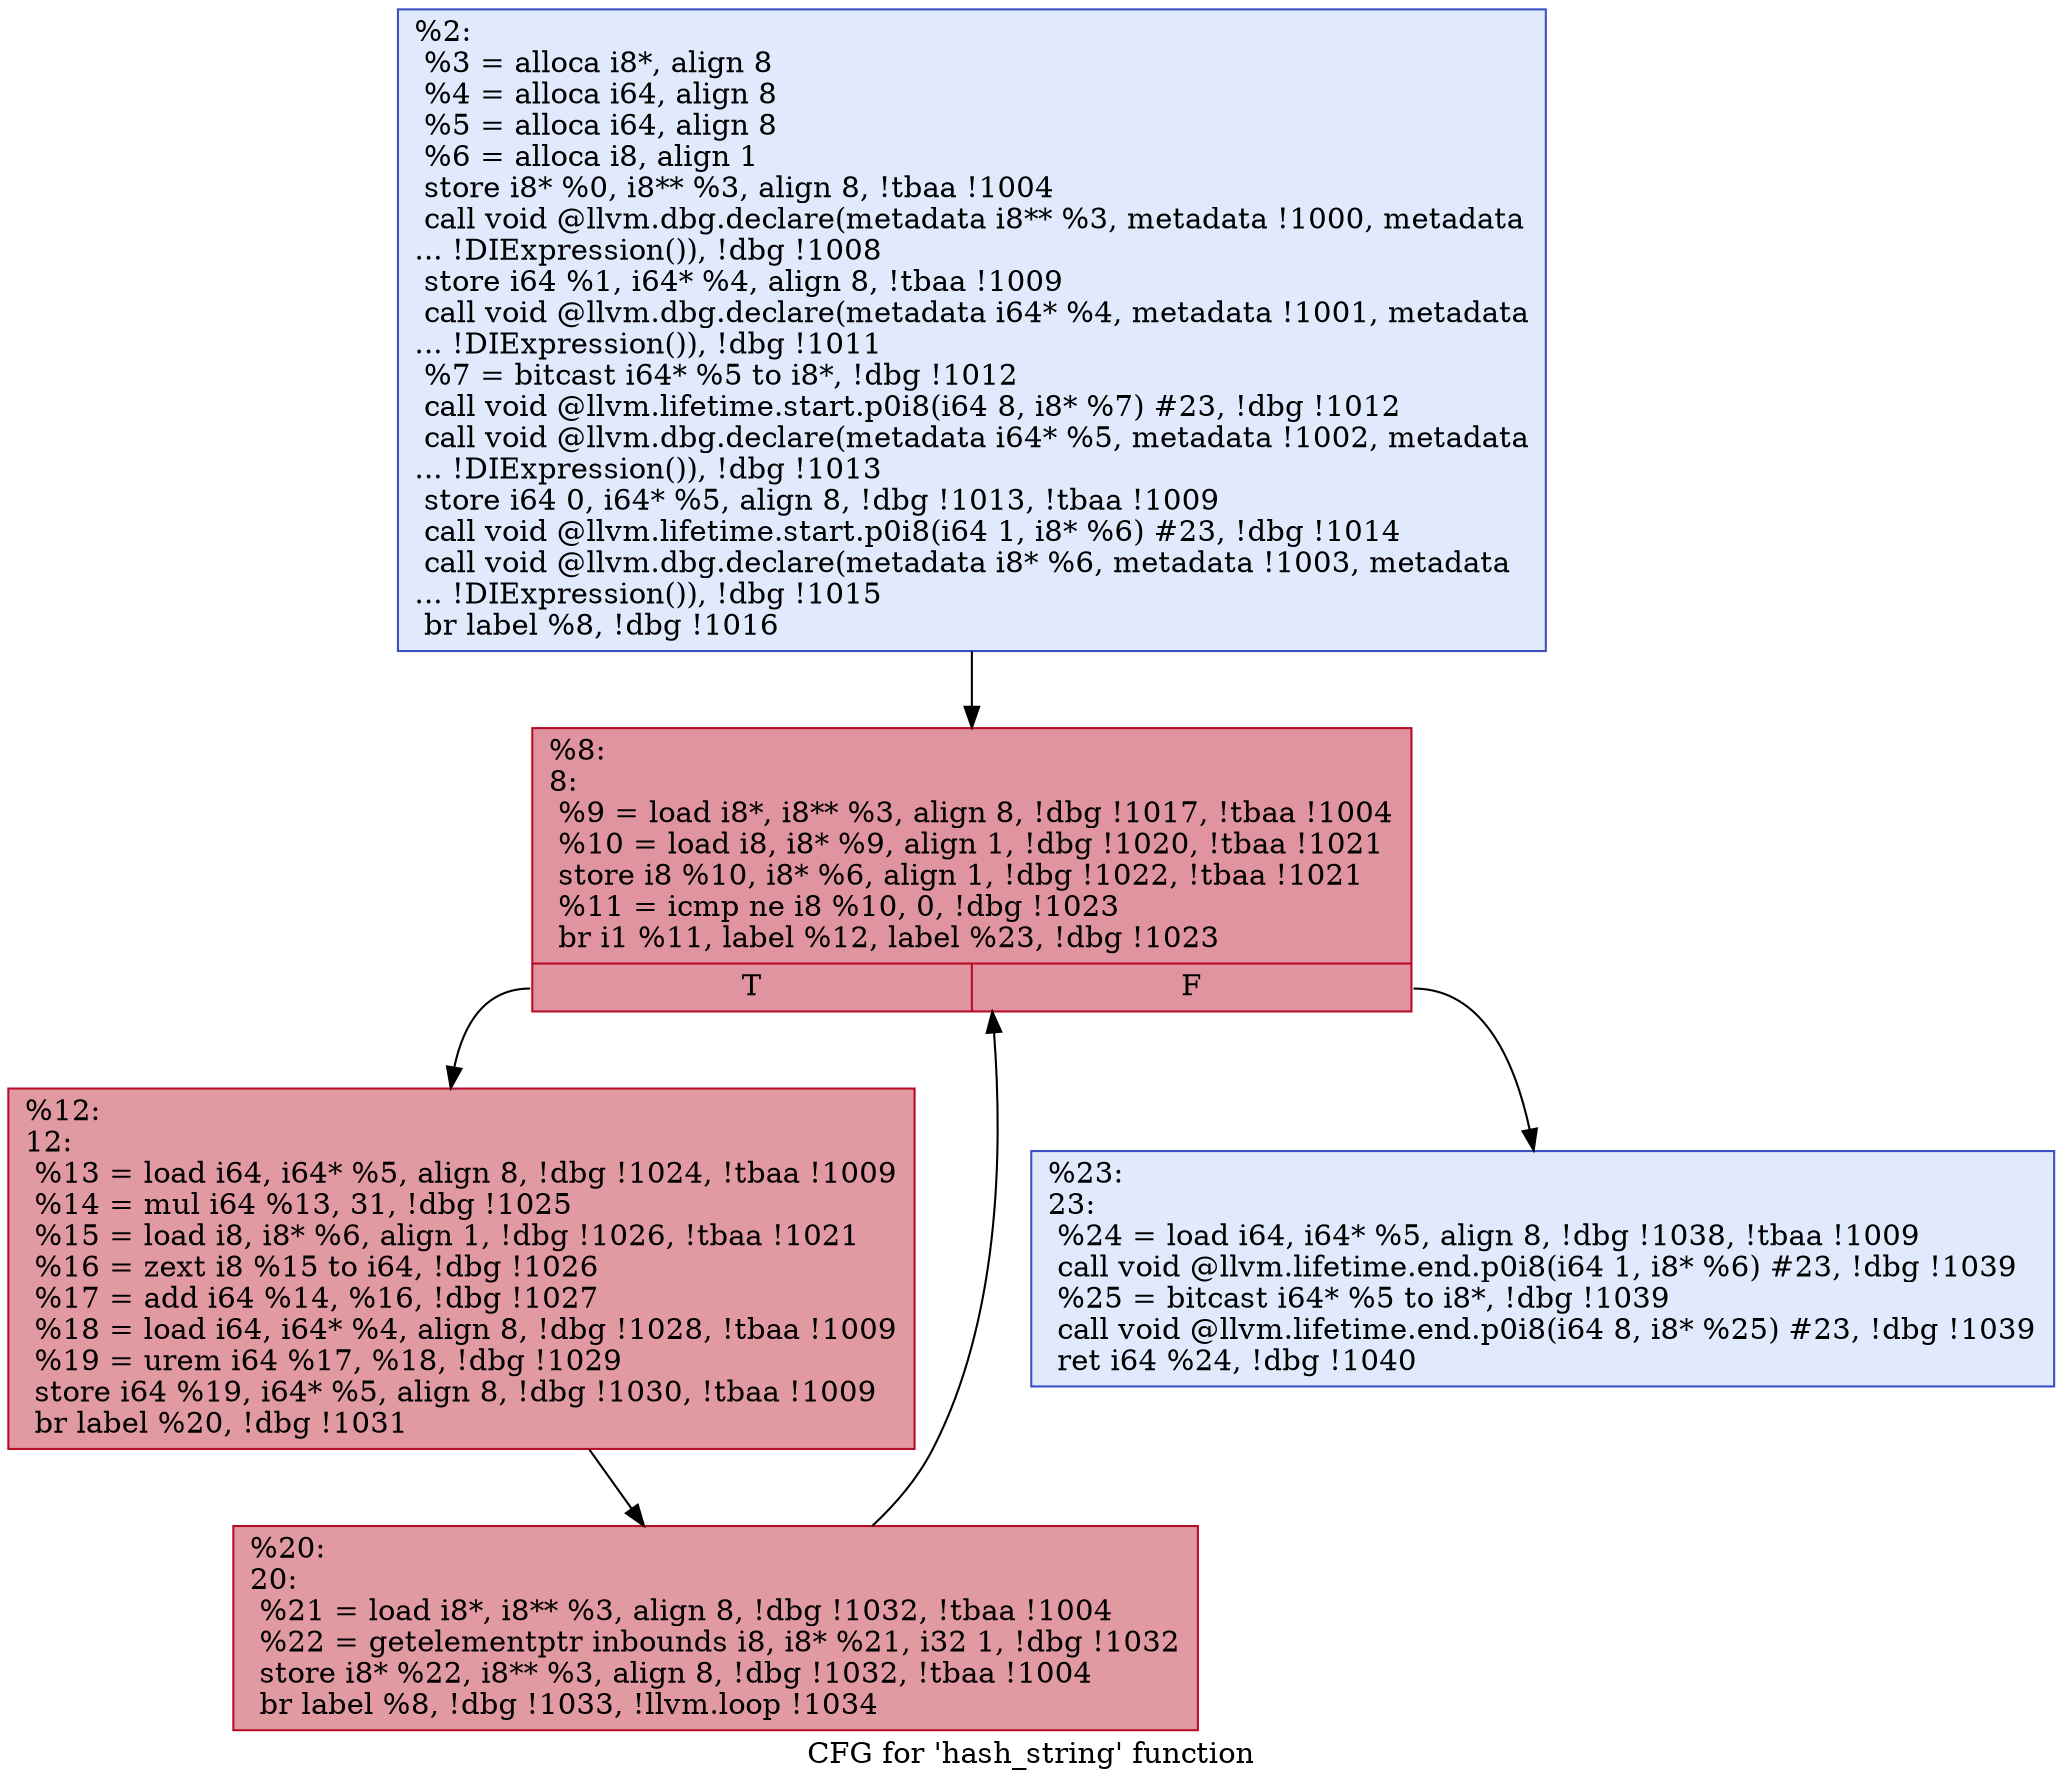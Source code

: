 digraph "CFG for 'hash_string' function" {
	label="CFG for 'hash_string' function";

	Node0x21f0600 [shape=record,color="#3d50c3ff", style=filled, fillcolor="#b9d0f970",label="{%2:\l  %3 = alloca i8*, align 8\l  %4 = alloca i64, align 8\l  %5 = alloca i64, align 8\l  %6 = alloca i8, align 1\l  store i8* %0, i8** %3, align 8, !tbaa !1004\l  call void @llvm.dbg.declare(metadata i8** %3, metadata !1000, metadata\l... !DIExpression()), !dbg !1008\l  store i64 %1, i64* %4, align 8, !tbaa !1009\l  call void @llvm.dbg.declare(metadata i64* %4, metadata !1001, metadata\l... !DIExpression()), !dbg !1011\l  %7 = bitcast i64* %5 to i8*, !dbg !1012\l  call void @llvm.lifetime.start.p0i8(i64 8, i8* %7) #23, !dbg !1012\l  call void @llvm.dbg.declare(metadata i64* %5, metadata !1002, metadata\l... !DIExpression()), !dbg !1013\l  store i64 0, i64* %5, align 8, !dbg !1013, !tbaa !1009\l  call void @llvm.lifetime.start.p0i8(i64 1, i8* %6) #23, !dbg !1014\l  call void @llvm.dbg.declare(metadata i8* %6, metadata !1003, metadata\l... !DIExpression()), !dbg !1015\l  br label %8, !dbg !1016\l}"];
	Node0x21f0600 -> Node0x21f4bd0;
	Node0x21f4bd0 [shape=record,color="#b70d28ff", style=filled, fillcolor="#b70d2870",label="{%8:\l8:                                                \l  %9 = load i8*, i8** %3, align 8, !dbg !1017, !tbaa !1004\l  %10 = load i8, i8* %9, align 1, !dbg !1020, !tbaa !1021\l  store i8 %10, i8* %6, align 1, !dbg !1022, !tbaa !1021\l  %11 = icmp ne i8 %10, 0, !dbg !1023\l  br i1 %11, label %12, label %23, !dbg !1023\l|{<s0>T|<s1>F}}"];
	Node0x21f4bd0:s0 -> Node0x21f4c20;
	Node0x21f4bd0:s1 -> Node0x21f4cc0;
	Node0x21f4c20 [shape=record,color="#b70d28ff", style=filled, fillcolor="#bb1b2c70",label="{%12:\l12:                                               \l  %13 = load i64, i64* %5, align 8, !dbg !1024, !tbaa !1009\l  %14 = mul i64 %13, 31, !dbg !1025\l  %15 = load i8, i8* %6, align 1, !dbg !1026, !tbaa !1021\l  %16 = zext i8 %15 to i64, !dbg !1026\l  %17 = add i64 %14, %16, !dbg !1027\l  %18 = load i64, i64* %4, align 8, !dbg !1028, !tbaa !1009\l  %19 = urem i64 %17, %18, !dbg !1029\l  store i64 %19, i64* %5, align 8, !dbg !1030, !tbaa !1009\l  br label %20, !dbg !1031\l}"];
	Node0x21f4c20 -> Node0x21f4c70;
	Node0x21f4c70 [shape=record,color="#b70d28ff", style=filled, fillcolor="#bb1b2c70",label="{%20:\l20:                                               \l  %21 = load i8*, i8** %3, align 8, !dbg !1032, !tbaa !1004\l  %22 = getelementptr inbounds i8, i8* %21, i32 1, !dbg !1032\l  store i8* %22, i8** %3, align 8, !dbg !1032, !tbaa !1004\l  br label %8, !dbg !1033, !llvm.loop !1034\l}"];
	Node0x21f4c70 -> Node0x21f4bd0;
	Node0x21f4cc0 [shape=record,color="#3d50c3ff", style=filled, fillcolor="#b9d0f970",label="{%23:\l23:                                               \l  %24 = load i64, i64* %5, align 8, !dbg !1038, !tbaa !1009\l  call void @llvm.lifetime.end.p0i8(i64 1, i8* %6) #23, !dbg !1039\l  %25 = bitcast i64* %5 to i8*, !dbg !1039\l  call void @llvm.lifetime.end.p0i8(i64 8, i8* %25) #23, !dbg !1039\l  ret i64 %24, !dbg !1040\l}"];
}
